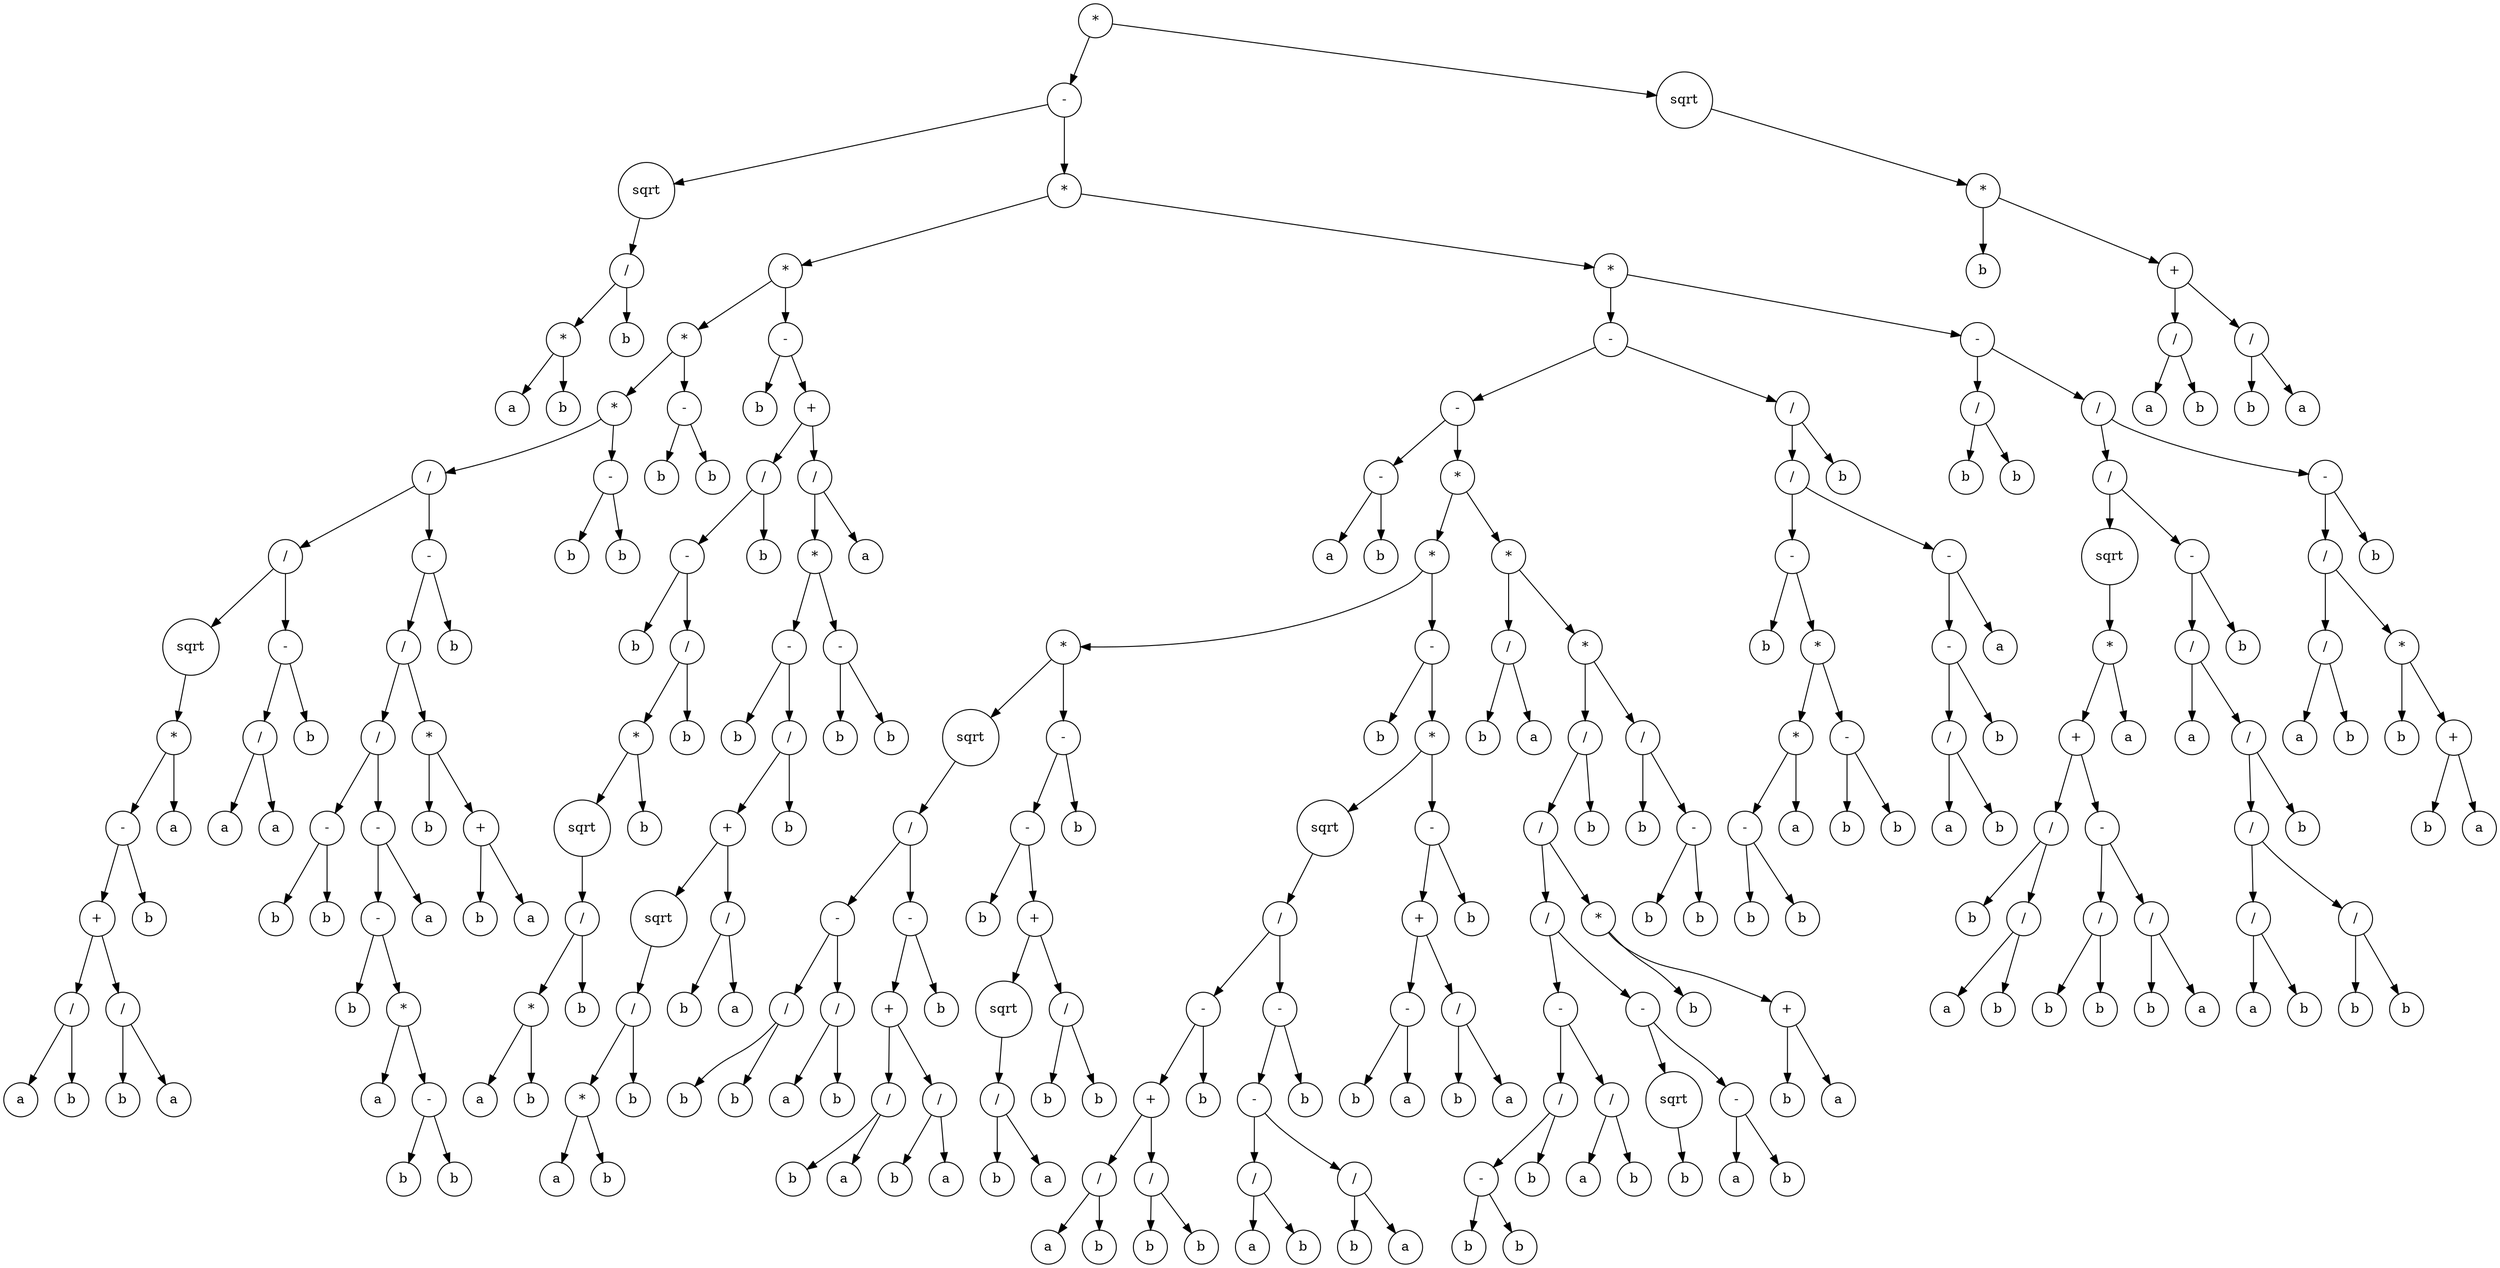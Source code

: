digraph g {
graph [ordering=out];
node [shape=circle];
n[label = "*"];
n0[label = "-"];
n00[label = "sqrt"];
n000[label = "/"];
n0000[label = "*"];
n00000[label = "a"];
n0000 -> n00000;
n00001[label = "b"];
n0000 -> n00001;
n000 -> n0000;
n0001[label = "b"];
n000 -> n0001;
n00 -> n000;
n0 -> n00;
n01[label = "*"];
n010[label = "*"];
n0100[label = "*"];
n01000[label = "*"];
n010000[label = "/"];
n0100000[label = "/"];
n01000000[label = "sqrt"];
n010000000[label = "*"];
n0100000000[label = "-"];
n01000000000[label = "+"];
n010000000000[label = "/"];
n0100000000000[label = "a"];
n010000000000 -> n0100000000000;
n0100000000001[label = "b"];
n010000000000 -> n0100000000001;
n01000000000 -> n010000000000;
n010000000001[label = "/"];
n0100000000010[label = "b"];
n010000000001 -> n0100000000010;
n0100000000011[label = "a"];
n010000000001 -> n0100000000011;
n01000000000 -> n010000000001;
n0100000000 -> n01000000000;
n01000000001[label = "b"];
n0100000000 -> n01000000001;
n010000000 -> n0100000000;
n0100000001[label = "a"];
n010000000 -> n0100000001;
n01000000 -> n010000000;
n0100000 -> n01000000;
n01000001[label = "-"];
n010000010[label = "/"];
n0100000100[label = "a"];
n010000010 -> n0100000100;
n0100000101[label = "a"];
n010000010 -> n0100000101;
n01000001 -> n010000010;
n010000011[label = "b"];
n01000001 -> n010000011;
n0100000 -> n01000001;
n010000 -> n0100000;
n0100001[label = "-"];
n01000010[label = "/"];
n010000100[label = "/"];
n0100001000[label = "-"];
n01000010000[label = "b"];
n0100001000 -> n01000010000;
n01000010001[label = "b"];
n0100001000 -> n01000010001;
n010000100 -> n0100001000;
n0100001001[label = "-"];
n01000010010[label = "-"];
n010000100100[label = "b"];
n01000010010 -> n010000100100;
n010000100101[label = "*"];
n0100001001010[label = "a"];
n010000100101 -> n0100001001010;
n0100001001011[label = "-"];
n01000010010110[label = "b"];
n0100001001011 -> n01000010010110;
n01000010010111[label = "b"];
n0100001001011 -> n01000010010111;
n010000100101 -> n0100001001011;
n01000010010 -> n010000100101;
n0100001001 -> n01000010010;
n01000010011[label = "a"];
n0100001001 -> n01000010011;
n010000100 -> n0100001001;
n01000010 -> n010000100;
n010000101[label = "*"];
n0100001010[label = "b"];
n010000101 -> n0100001010;
n0100001011[label = "+"];
n01000010110[label = "b"];
n0100001011 -> n01000010110;
n01000010111[label = "a"];
n0100001011 -> n01000010111;
n010000101 -> n0100001011;
n01000010 -> n010000101;
n0100001 -> n01000010;
n01000011[label = "b"];
n0100001 -> n01000011;
n010000 -> n0100001;
n01000 -> n010000;
n010001[label = "-"];
n0100010[label = "b"];
n010001 -> n0100010;
n0100011[label = "b"];
n010001 -> n0100011;
n01000 -> n010001;
n0100 -> n01000;
n01001[label = "-"];
n010010[label = "b"];
n01001 -> n010010;
n010011[label = "b"];
n01001 -> n010011;
n0100 -> n01001;
n010 -> n0100;
n0101[label = "-"];
n01010[label = "b"];
n0101 -> n01010;
n01011[label = "+"];
n010110[label = "/"];
n0101100[label = "-"];
n01011000[label = "b"];
n0101100 -> n01011000;
n01011001[label = "/"];
n010110010[label = "*"];
n0101100100[label = "sqrt"];
n01011001000[label = "/"];
n010110010000[label = "*"];
n0101100100000[label = "a"];
n010110010000 -> n0101100100000;
n0101100100001[label = "b"];
n010110010000 -> n0101100100001;
n01011001000 -> n010110010000;
n010110010001[label = "b"];
n01011001000 -> n010110010001;
n0101100100 -> n01011001000;
n010110010 -> n0101100100;
n0101100101[label = "b"];
n010110010 -> n0101100101;
n01011001 -> n010110010;
n010110011[label = "b"];
n01011001 -> n010110011;
n0101100 -> n01011001;
n010110 -> n0101100;
n0101101[label = "b"];
n010110 -> n0101101;
n01011 -> n010110;
n010111[label = "/"];
n0101110[label = "*"];
n01011100[label = "-"];
n010111000[label = "b"];
n01011100 -> n010111000;
n010111001[label = "/"];
n0101110010[label = "+"];
n01011100100[label = "sqrt"];
n010111001000[label = "/"];
n0101110010000[label = "*"];
n01011100100000[label = "a"];
n0101110010000 -> n01011100100000;
n01011100100001[label = "b"];
n0101110010000 -> n01011100100001;
n010111001000 -> n0101110010000;
n0101110010001[label = "b"];
n010111001000 -> n0101110010001;
n01011100100 -> n010111001000;
n0101110010 -> n01011100100;
n01011100101[label = "/"];
n010111001010[label = "b"];
n01011100101 -> n010111001010;
n010111001011[label = "a"];
n01011100101 -> n010111001011;
n0101110010 -> n01011100101;
n010111001 -> n0101110010;
n0101110011[label = "b"];
n010111001 -> n0101110011;
n01011100 -> n010111001;
n0101110 -> n01011100;
n01011101[label = "-"];
n010111010[label = "b"];
n01011101 -> n010111010;
n010111011[label = "b"];
n01011101 -> n010111011;
n0101110 -> n01011101;
n010111 -> n0101110;
n0101111[label = "a"];
n010111 -> n0101111;
n01011 -> n010111;
n0101 -> n01011;
n010 -> n0101;
n01 -> n010;
n011[label = "*"];
n0110[label = "-"];
n01100[label = "-"];
n011000[label = "-"];
n0110000[label = "a"];
n011000 -> n0110000;
n0110001[label = "b"];
n011000 -> n0110001;
n01100 -> n011000;
n011001[label = "*"];
n0110010[label = "*"];
n01100100[label = "*"];
n011001000[label = "sqrt"];
n0110010000[label = "/"];
n01100100000[label = "-"];
n011001000000[label = "/"];
n0110010000000[label = "b"];
n011001000000 -> n0110010000000;
n0110010000001[label = "b"];
n011001000000 -> n0110010000001;
n01100100000 -> n011001000000;
n011001000001[label = "/"];
n0110010000010[label = "a"];
n011001000001 -> n0110010000010;
n0110010000011[label = "b"];
n011001000001 -> n0110010000011;
n01100100000 -> n011001000001;
n0110010000 -> n01100100000;
n01100100001[label = "-"];
n011001000010[label = "+"];
n0110010000100[label = "/"];
n01100100001000[label = "b"];
n0110010000100 -> n01100100001000;
n01100100001001[label = "a"];
n0110010000100 -> n01100100001001;
n011001000010 -> n0110010000100;
n0110010000101[label = "/"];
n01100100001010[label = "b"];
n0110010000101 -> n01100100001010;
n01100100001011[label = "a"];
n0110010000101 -> n01100100001011;
n011001000010 -> n0110010000101;
n01100100001 -> n011001000010;
n011001000011[label = "b"];
n01100100001 -> n011001000011;
n0110010000 -> n01100100001;
n011001000 -> n0110010000;
n01100100 -> n011001000;
n011001001[label = "-"];
n0110010010[label = "-"];
n01100100100[label = "b"];
n0110010010 -> n01100100100;
n01100100101[label = "+"];
n011001001010[label = "sqrt"];
n0110010010100[label = "/"];
n01100100101000[label = "b"];
n0110010010100 -> n01100100101000;
n01100100101001[label = "a"];
n0110010010100 -> n01100100101001;
n011001001010 -> n0110010010100;
n01100100101 -> n011001001010;
n011001001011[label = "/"];
n0110010010110[label = "b"];
n011001001011 -> n0110010010110;
n0110010010111[label = "b"];
n011001001011 -> n0110010010111;
n01100100101 -> n011001001011;
n0110010010 -> n01100100101;
n011001001 -> n0110010010;
n0110010011[label = "b"];
n011001001 -> n0110010011;
n01100100 -> n011001001;
n0110010 -> n01100100;
n01100101[label = "-"];
n011001010[label = "b"];
n01100101 -> n011001010;
n011001011[label = "*"];
n0110010110[label = "sqrt"];
n01100101100[label = "/"];
n011001011000[label = "-"];
n0110010110000[label = "+"];
n01100101100000[label = "/"];
n011001011000000[label = "a"];
n01100101100000 -> n011001011000000;
n011001011000001[label = "b"];
n01100101100000 -> n011001011000001;
n0110010110000 -> n01100101100000;
n01100101100001[label = "/"];
n011001011000010[label = "b"];
n01100101100001 -> n011001011000010;
n011001011000011[label = "b"];
n01100101100001 -> n011001011000011;
n0110010110000 -> n01100101100001;
n011001011000 -> n0110010110000;
n0110010110001[label = "b"];
n011001011000 -> n0110010110001;
n01100101100 -> n011001011000;
n011001011001[label = "-"];
n0110010110010[label = "-"];
n01100101100100[label = "/"];
n011001011001000[label = "a"];
n01100101100100 -> n011001011001000;
n011001011001001[label = "b"];
n01100101100100 -> n011001011001001;
n0110010110010 -> n01100101100100;
n01100101100101[label = "/"];
n011001011001010[label = "b"];
n01100101100101 -> n011001011001010;
n011001011001011[label = "a"];
n01100101100101 -> n011001011001011;
n0110010110010 -> n01100101100101;
n011001011001 -> n0110010110010;
n0110010110011[label = "b"];
n011001011001 -> n0110010110011;
n01100101100 -> n011001011001;
n0110010110 -> n01100101100;
n011001011 -> n0110010110;
n0110010111[label = "-"];
n01100101110[label = "+"];
n011001011100[label = "-"];
n0110010111000[label = "b"];
n011001011100 -> n0110010111000;
n0110010111001[label = "a"];
n011001011100 -> n0110010111001;
n01100101110 -> n011001011100;
n011001011101[label = "/"];
n0110010111010[label = "b"];
n011001011101 -> n0110010111010;
n0110010111011[label = "a"];
n011001011101 -> n0110010111011;
n01100101110 -> n011001011101;
n0110010111 -> n01100101110;
n01100101111[label = "b"];
n0110010111 -> n01100101111;
n011001011 -> n0110010111;
n01100101 -> n011001011;
n0110010 -> n01100101;
n011001 -> n0110010;
n0110011[label = "*"];
n01100110[label = "/"];
n011001100[label = "b"];
n01100110 -> n011001100;
n011001101[label = "a"];
n01100110 -> n011001101;
n0110011 -> n01100110;
n01100111[label = "*"];
n011001110[label = "/"];
n0110011100[label = "/"];
n01100111000[label = "/"];
n011001110000[label = "-"];
n0110011100000[label = "/"];
n01100111000000[label = "-"];
n011001110000000[label = "b"];
n01100111000000 -> n011001110000000;
n011001110000001[label = "b"];
n01100111000000 -> n011001110000001;
n0110011100000 -> n01100111000000;
n01100111000001[label = "b"];
n0110011100000 -> n01100111000001;
n011001110000 -> n0110011100000;
n0110011100001[label = "/"];
n01100111000010[label = "a"];
n0110011100001 -> n01100111000010;
n01100111000011[label = "b"];
n0110011100001 -> n01100111000011;
n011001110000 -> n0110011100001;
n01100111000 -> n011001110000;
n011001110001[label = "-"];
n0110011100010[label = "sqrt"];
n01100111000100[label = "b"];
n0110011100010 -> n01100111000100;
n011001110001 -> n0110011100010;
n0110011100011[label = "-"];
n01100111000110[label = "a"];
n0110011100011 -> n01100111000110;
n01100111000111[label = "b"];
n0110011100011 -> n01100111000111;
n011001110001 -> n0110011100011;
n01100111000 -> n011001110001;
n0110011100 -> n01100111000;
n01100111001[label = "*"];
n011001110010[label = "b"];
n01100111001 -> n011001110010;
n011001110011[label = "+"];
n0110011100110[label = "b"];
n011001110011 -> n0110011100110;
n0110011100111[label = "a"];
n011001110011 -> n0110011100111;
n01100111001 -> n011001110011;
n0110011100 -> n01100111001;
n011001110 -> n0110011100;
n0110011101[label = "b"];
n011001110 -> n0110011101;
n01100111 -> n011001110;
n011001111[label = "/"];
n0110011110[label = "b"];
n011001111 -> n0110011110;
n0110011111[label = "-"];
n01100111110[label = "b"];
n0110011111 -> n01100111110;
n01100111111[label = "b"];
n0110011111 -> n01100111111;
n011001111 -> n0110011111;
n01100111 -> n011001111;
n0110011 -> n01100111;
n011001 -> n0110011;
n01100 -> n011001;
n0110 -> n01100;
n01101[label = "/"];
n011010[label = "/"];
n0110100[label = "-"];
n01101000[label = "b"];
n0110100 -> n01101000;
n01101001[label = "*"];
n011010010[label = "*"];
n0110100100[label = "-"];
n01101001000[label = "b"];
n0110100100 -> n01101001000;
n01101001001[label = "b"];
n0110100100 -> n01101001001;
n011010010 -> n0110100100;
n0110100101[label = "a"];
n011010010 -> n0110100101;
n01101001 -> n011010010;
n011010011[label = "-"];
n0110100110[label = "b"];
n011010011 -> n0110100110;
n0110100111[label = "b"];
n011010011 -> n0110100111;
n01101001 -> n011010011;
n0110100 -> n01101001;
n011010 -> n0110100;
n0110101[label = "-"];
n01101010[label = "-"];
n011010100[label = "/"];
n0110101000[label = "a"];
n011010100 -> n0110101000;
n0110101001[label = "b"];
n011010100 -> n0110101001;
n01101010 -> n011010100;
n011010101[label = "b"];
n01101010 -> n011010101;
n0110101 -> n01101010;
n01101011[label = "a"];
n0110101 -> n01101011;
n011010 -> n0110101;
n01101 -> n011010;
n011011[label = "b"];
n01101 -> n011011;
n0110 -> n01101;
n011 -> n0110;
n0111[label = "-"];
n01110[label = "/"];
n011100[label = "b"];
n01110 -> n011100;
n011101[label = "b"];
n01110 -> n011101;
n0111 -> n01110;
n01111[label = "/"];
n011110[label = "/"];
n0111100[label = "sqrt"];
n01111000[label = "*"];
n011110000[label = "+"];
n0111100000[label = "/"];
n01111000000[label = "b"];
n0111100000 -> n01111000000;
n01111000001[label = "/"];
n011110000010[label = "a"];
n01111000001 -> n011110000010;
n011110000011[label = "b"];
n01111000001 -> n011110000011;
n0111100000 -> n01111000001;
n011110000 -> n0111100000;
n0111100001[label = "-"];
n01111000010[label = "/"];
n011110000100[label = "b"];
n01111000010 -> n011110000100;
n011110000101[label = "b"];
n01111000010 -> n011110000101;
n0111100001 -> n01111000010;
n01111000011[label = "/"];
n011110000110[label = "b"];
n01111000011 -> n011110000110;
n011110000111[label = "a"];
n01111000011 -> n011110000111;
n0111100001 -> n01111000011;
n011110000 -> n0111100001;
n01111000 -> n011110000;
n011110001[label = "a"];
n01111000 -> n011110001;
n0111100 -> n01111000;
n011110 -> n0111100;
n0111101[label = "-"];
n01111010[label = "/"];
n011110100[label = "a"];
n01111010 -> n011110100;
n011110101[label = "/"];
n0111101010[label = "/"];
n01111010100[label = "/"];
n011110101000[label = "a"];
n01111010100 -> n011110101000;
n011110101001[label = "b"];
n01111010100 -> n011110101001;
n0111101010 -> n01111010100;
n01111010101[label = "/"];
n011110101010[label = "b"];
n01111010101 -> n011110101010;
n011110101011[label = "b"];
n01111010101 -> n011110101011;
n0111101010 -> n01111010101;
n011110101 -> n0111101010;
n0111101011[label = "b"];
n011110101 -> n0111101011;
n01111010 -> n011110101;
n0111101 -> n01111010;
n01111011[label = "b"];
n0111101 -> n01111011;
n011110 -> n0111101;
n01111 -> n011110;
n011111[label = "-"];
n0111110[label = "/"];
n01111100[label = "/"];
n011111000[label = "a"];
n01111100 -> n011111000;
n011111001[label = "b"];
n01111100 -> n011111001;
n0111110 -> n01111100;
n01111101[label = "*"];
n011111010[label = "b"];
n01111101 -> n011111010;
n011111011[label = "+"];
n0111110110[label = "b"];
n011111011 -> n0111110110;
n0111110111[label = "a"];
n011111011 -> n0111110111;
n01111101 -> n011111011;
n0111110 -> n01111101;
n011111 -> n0111110;
n0111111[label = "b"];
n011111 -> n0111111;
n01111 -> n011111;
n0111 -> n01111;
n011 -> n0111;
n01 -> n011;
n0 -> n01;
n -> n0;
n1[label = "sqrt"];
n10[label = "*"];
n100[label = "b"];
n10 -> n100;
n101[label = "+"];
n1010[label = "/"];
n10100[label = "a"];
n1010 -> n10100;
n10101[label = "b"];
n1010 -> n10101;
n101 -> n1010;
n1011[label = "/"];
n10110[label = "b"];
n1011 -> n10110;
n10111[label = "a"];
n1011 -> n10111;
n101 -> n1011;
n10 -> n101;
n1 -> n10;
n -> n1;
}
